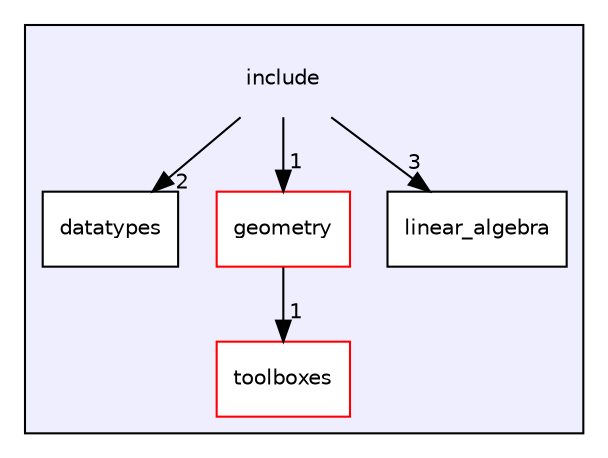 digraph "/home/boyd/Scrivania/Thesis/SU2/Common/include" {
  compound=true
  node [ fontsize="10", fontname="Helvetica"];
  edge [ labelfontsize="10", labelfontname="Helvetica"];
  subgraph clusterdir_92cb2900980f09bf257878861626e98f {
    graph [ bgcolor="#eeeeff", pencolor="black", label="" URL="dir_92cb2900980f09bf257878861626e98f.html"];
    dir_92cb2900980f09bf257878861626e98f [shape=plaintext label="include"];
    dir_db9ec595f4276c704160bd31efca276f [shape=box label="datatypes" color="black" fillcolor="white" style="filled" URL="dir_db9ec595f4276c704160bd31efca276f.html"];
    dir_d2620a12595a4ed2b3ca54ea91488fbc [shape=box label="geometry" color="red" fillcolor="white" style="filled" URL="dir_d2620a12595a4ed2b3ca54ea91488fbc.html"];
    dir_48b4bf65fafad66ec6a2ba67388b948d [shape=box label="linear_algebra" color="black" fillcolor="white" style="filled" URL="dir_48b4bf65fafad66ec6a2ba67388b948d.html"];
    dir_c2bcda47e72dfcfa068320c4822b9fe0 [shape=box label="toolboxes" color="red" fillcolor="white" style="filled" URL="dir_c2bcda47e72dfcfa068320c4822b9fe0.html"];
  }
  dir_d2620a12595a4ed2b3ca54ea91488fbc->dir_c2bcda47e72dfcfa068320c4822b9fe0 [headlabel="1", labeldistance=1.5 headhref="dir_000002_000005.html"];
  dir_92cb2900980f09bf257878861626e98f->dir_d2620a12595a4ed2b3ca54ea91488fbc [headlabel="1", labeldistance=1.5 headhref="dir_000000_000002.html"];
  dir_92cb2900980f09bf257878861626e98f->dir_db9ec595f4276c704160bd31efca276f [headlabel="2", labeldistance=1.5 headhref="dir_000000_000001.html"];
  dir_92cb2900980f09bf257878861626e98f->dir_48b4bf65fafad66ec6a2ba67388b948d [headlabel="3", labeldistance=1.5 headhref="dir_000000_000004.html"];
}
